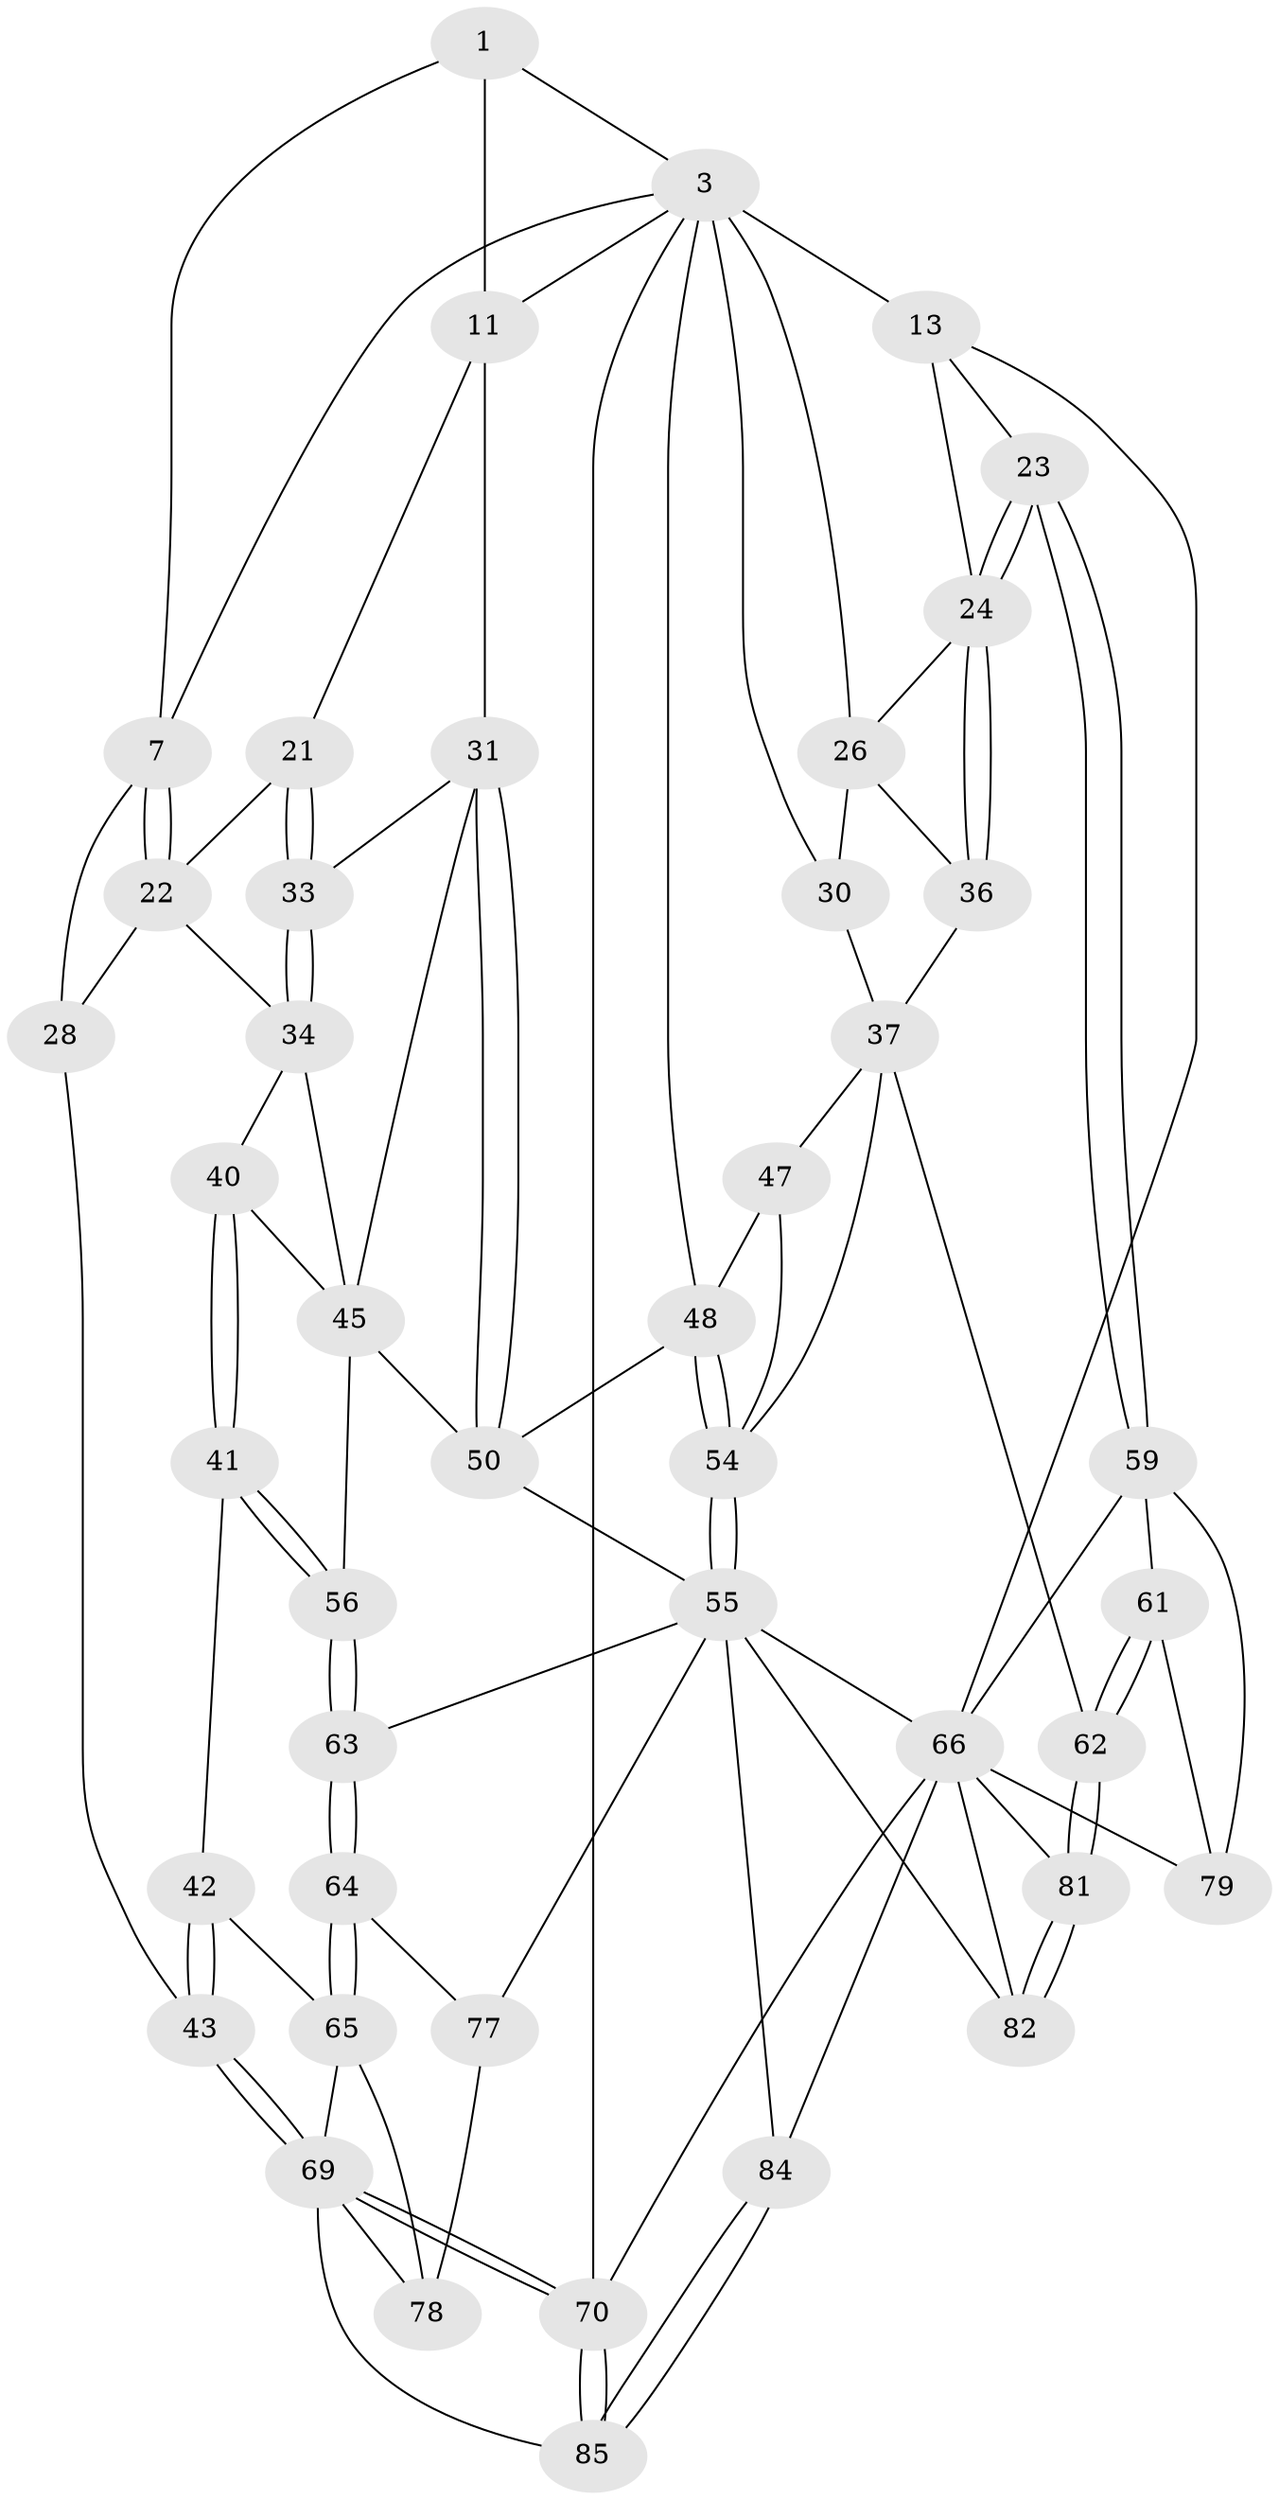 // original degree distribution, {3: 0.022727272727272728, 4: 0.2840909090909091, 5: 0.4318181818181818, 6: 0.26136363636363635}
// Generated by graph-tools (version 1.1) at 2025/21/03/04/25 18:21:30]
// undirected, 44 vertices, 105 edges
graph export_dot {
graph [start="1"]
  node [color=gray90,style=filled];
  1 [pos="+0.22749792847224817+0",super="+2+6"];
  3 [pos="+0.7150489058300805+0",super="+4+15"];
  7 [pos="+0.19065315960486656+0.14298516232880534",super="+8"];
  11 [pos="+0.45408456769507405+0.16672519629980784",super="+18+12"];
  13 [pos="+0.9324002815380172+0",super="+14+19"];
  21 [pos="+0.23955522659812117+0.20392168050108764"];
  22 [pos="+0.2224023123564522+0.19267003926013992",super="+27"];
  23 [pos="+1+0.46251446484895103"];
  24 [pos="+0.9530068312451584+0.4265163871778738",super="+25"];
  26 [pos="+0.7774346738242716+0.22981768147204554",super="+29"];
  28 [pos="+0.09112026680999011+0.3351005964873405",super="+39"];
  30 [pos="+0.6639667333437267+0.30690257494498707"];
  31 [pos="+0.4320323713408434+0.2842745370870546",super="+32"];
  33 [pos="+0.33265506039458537+0.293031761401608"];
  34 [pos="+0.271146071983553+0.35366018202166233",super="+35"];
  36 [pos="+0.9155995355844647+0.4346078927829199"];
  37 [pos="+0.8809507090010483+0.44535458276753576",super="+58+38"];
  40 [pos="+0.1770724334900781+0.5403362886026367"];
  41 [pos="+0.16404456814619528+0.5746581675538387"];
  42 [pos="+0.11802762356238032+0.5884149091309591"];
  43 [pos="+0+0.590253476692626"];
  45 [pos="+0.31066832504251096+0.446904922587445",super="+53+46"];
  47 [pos="+0.6984900718940883+0.45063405805854856"];
  48 [pos="+0.5920200151963818+0.39919829273121304",super="+49"];
  50 [pos="+0.4469838504157387+0.48050038852904575",super="+51"];
  54 [pos="+0.5414058683967494+0.66407558565355",super="+57"];
  55 [pos="+0.5388910401179298+0.664264295716301",super="+74"];
  56 [pos="+0.3841875965340544+0.6465631771708573"];
  59 [pos="+1+0.489708981330249",super="+60+68"];
  61 [pos="+0.7951746999538933+0.792312396469243"];
  62 [pos="+0.7396874745120451+0.8012311498177778"];
  63 [pos="+0.31088257225867005+0.7798897164941759"];
  64 [pos="+0.2009234364166755+0.7938538535110323"];
  65 [pos="+0.17989524153888747+0.7648053022579523",super="+72"];
  66 [pos="+1+1",super="+67+86"];
  69 [pos="+0+0.6228899853736919",super="+73"];
  70 [pos="+0+1"];
  77 [pos="+0.1963872953979705+0.8009775033796008"];
  78 [pos="+0.13708828545902843+0.8589598732950554"];
  79 [pos="+0.8166331488560509+0.800261996389474"];
  81 [pos="+0.7136410986713118+0.9740709941323461"];
  82 [pos="+0.6460231624357503+1"];
  84 [pos="+0.23017899660993368+1"];
  85 [pos="+0.1576402804761488+1"];
  1 -- 3;
  1 -- 11 [weight=2];
  1 -- 7;
  3 -- 70;
  3 -- 13 [weight=3];
  3 -- 7;
  3 -- 26;
  3 -- 11;
  3 -- 30;
  3 -- 48;
  7 -- 22;
  7 -- 22;
  7 -- 28 [weight=2];
  11 -- 31;
  11 -- 21;
  13 -- 66;
  13 -- 23;
  13 -- 24;
  21 -- 22;
  21 -- 33;
  21 -- 33;
  22 -- 28;
  22 -- 34;
  23 -- 24;
  23 -- 24;
  23 -- 59;
  23 -- 59;
  24 -- 36;
  24 -- 36;
  24 -- 26;
  26 -- 36;
  26 -- 30;
  28 -- 43;
  30 -- 37;
  31 -- 50 [weight=2];
  31 -- 50;
  31 -- 33;
  31 -- 45;
  33 -- 34;
  33 -- 34;
  34 -- 40;
  34 -- 45;
  36 -- 37;
  37 -- 62;
  37 -- 54;
  37 -- 47;
  40 -- 41;
  40 -- 41;
  40 -- 45;
  41 -- 42;
  41 -- 56;
  41 -- 56;
  42 -- 43;
  42 -- 43;
  42 -- 65;
  43 -- 69;
  43 -- 69;
  45 -- 56;
  45 -- 50;
  47 -- 48;
  47 -- 54;
  48 -- 54;
  48 -- 54;
  48 -- 50;
  50 -- 55;
  54 -- 55;
  54 -- 55;
  55 -- 66;
  55 -- 82;
  55 -- 84;
  55 -- 77;
  55 -- 63;
  56 -- 63;
  56 -- 63;
  59 -- 61;
  59 -- 66;
  59 -- 79;
  61 -- 62;
  61 -- 62;
  61 -- 79;
  62 -- 81;
  62 -- 81;
  63 -- 64;
  63 -- 64;
  64 -- 65;
  64 -- 65;
  64 -- 77;
  65 -- 69;
  65 -- 78;
  66 -- 70;
  66 -- 81;
  66 -- 79;
  66 -- 84;
  66 -- 82;
  69 -- 70;
  69 -- 70;
  69 -- 85;
  69 -- 78;
  70 -- 85;
  70 -- 85;
  77 -- 78;
  81 -- 82;
  81 -- 82;
  84 -- 85;
  84 -- 85;
}
